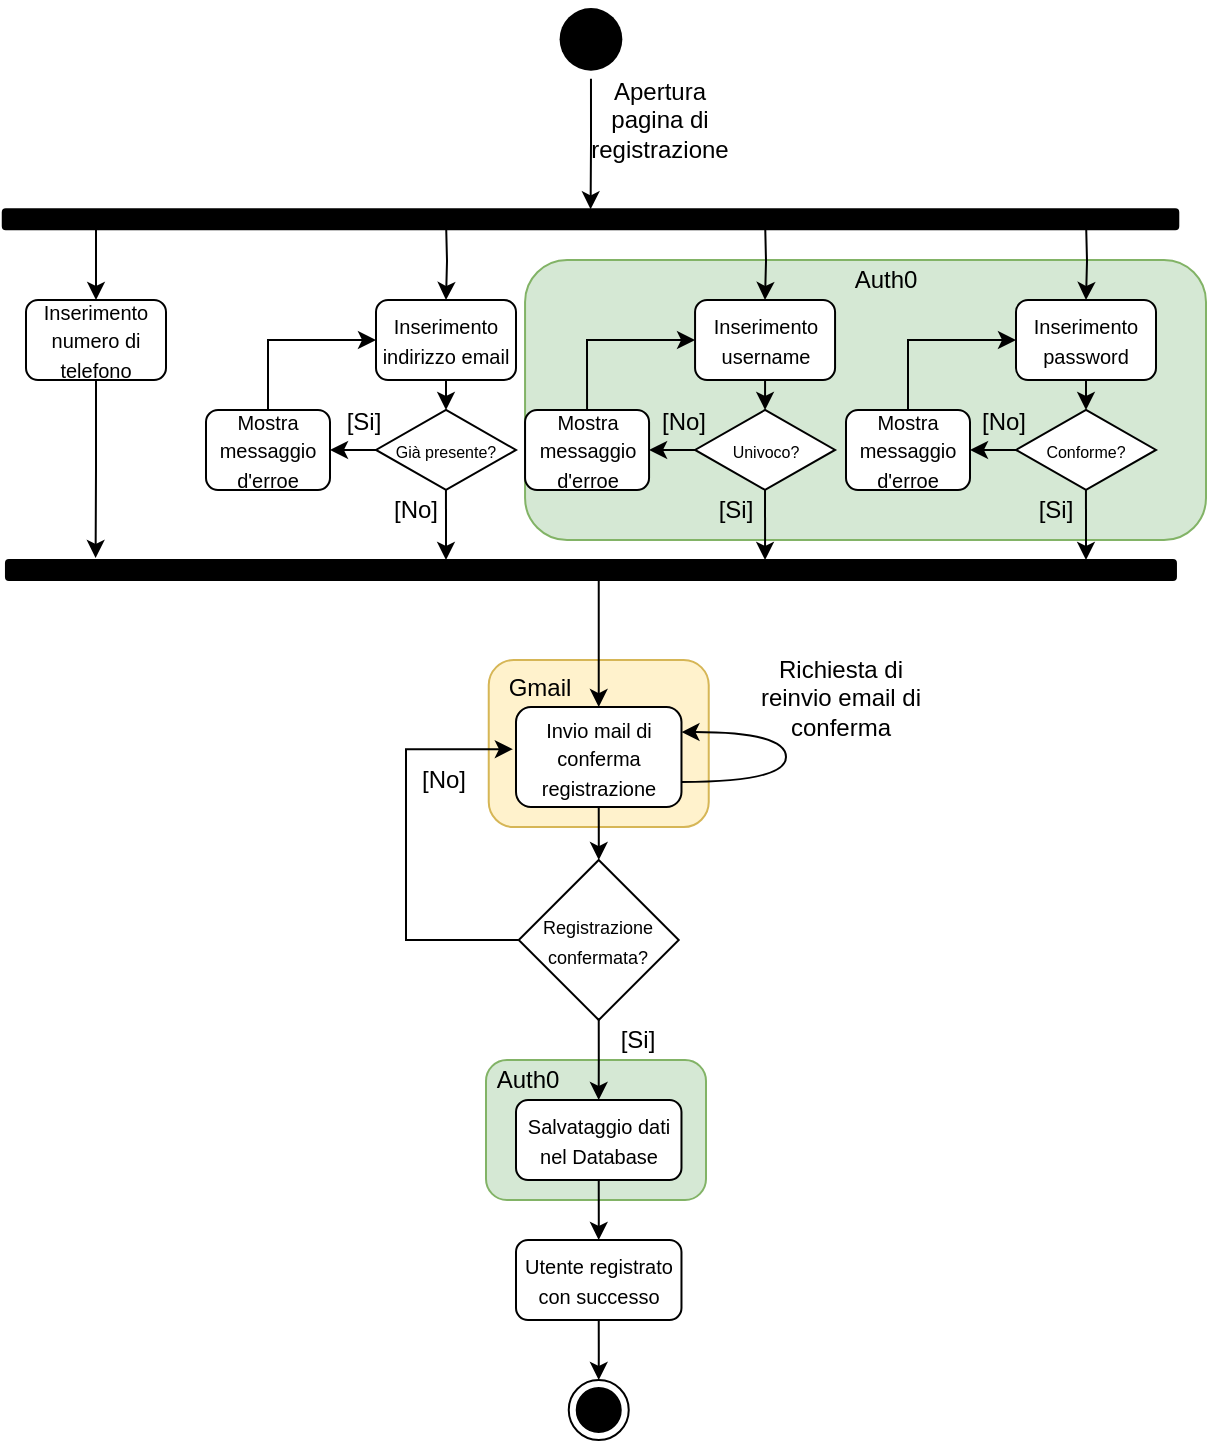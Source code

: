 <mxfile version="14.6.13" type="device"><diagram name="Pagina-1" id="lVRO8FN0cl4bYZhDUq4U"><mxGraphModel dx="4164" dy="1988" grid="1" gridSize="10" guides="1" tooltips="1" connect="1" arrows="1" fold="1" page="1" pageScale="1" pageWidth="1169" pageHeight="827" math="0" shadow="0"><root><mxCell id="0"/><mxCell id="1" parent="0"/><mxCell id="U5HEff4ooBVx23jfybkU-59" value="" style="rounded=1;whiteSpace=wrap;html=1;fillColor=#fff2cc;strokeColor=#d6b656;" vertex="1" parent="1"><mxGeometry x="-2218.63" y="-420" width="110" height="83.52" as="geometry"/></mxCell><mxCell id="U5HEff4ooBVx23jfybkU-57" value="" style="rounded=1;whiteSpace=wrap;html=1;fillColor=#d5e8d4;strokeColor=#82b366;" vertex="1" parent="1"><mxGeometry x="-2220" y="-220" width="110" height="70" as="geometry"/></mxCell><mxCell id="U5HEff4ooBVx23jfybkU-42" value="" style="rounded=1;whiteSpace=wrap;html=1;fillColor=#d5e8d4;strokeColor=#82b366;" vertex="1" parent="1"><mxGeometry x="-2200.47" y="-620" width="340.47" height="140" as="geometry"/></mxCell><mxCell id="U5HEff4ooBVx23jfybkU-1" style="edgeStyle=orthogonalEdgeStyle;rounded=0;orthogonalLoop=1;jettySize=auto;html=1;exitX=0.5;exitY=1;exitDx=0;exitDy=0;" edge="1" parent="1" source="TLCKmyuNRsxS-P79uv00-25" target="TLCKmyuNRsxS-P79uv00-31"><mxGeometry relative="1" as="geometry"><mxPoint x="-2210" y="-730" as="targetPoint"/></mxGeometry></mxCell><mxCell id="TLCKmyuNRsxS-P79uv00-25" value="" style="ellipse;html=1;shape=endState;fillColor=#000000;strokeColor=none;" parent="1" vertex="1"><mxGeometry x="-2187.2" y="-750" width="39.37" height="39.37" as="geometry"/></mxCell><mxCell id="TLCKmyuNRsxS-P79uv00-31" value="" style="html=1;points=[];perimeter=orthogonalPerimeter;fillColor=#000000;rounded=1;rotation=90;" parent="1" vertex="1"><mxGeometry x="-2172.74" y="-934.24" width="10" height="587.76" as="geometry"/></mxCell><mxCell id="U5HEff4ooBVx23jfybkU-11" style="edgeStyle=orthogonalEdgeStyle;rounded=0;orthogonalLoop=1;jettySize=auto;html=1;exitX=0.5;exitY=1;exitDx=0;exitDy=0;entryX=0.5;entryY=0;entryDx=0;entryDy=0;" edge="1" parent="1" source="TLCKmyuNRsxS-P79uv00-116" target="U5HEff4ooBVx23jfybkU-9"><mxGeometry relative="1" as="geometry"/></mxCell><mxCell id="TLCKmyuNRsxS-P79uv00-116" value="&lt;span style=&quot;font-size: 10px&quot;&gt;Inserimento indirizzo email&lt;br&gt;&lt;/span&gt;" style="rounded=1;whiteSpace=wrap;html=1;fillColor=#FFFFFF;" parent="1" vertex="1"><mxGeometry x="-2275" y="-600" width="70" height="40" as="geometry"/></mxCell><mxCell id="TLCKmyuNRsxS-P79uv00-122" value="" style="html=1;points=[];perimeter=orthogonalPerimeter;fillColor=#000000;rounded=1;rotation=90;" parent="1" vertex="1"><mxGeometry x="-2172.52" y="-757.5" width="10" height="585" as="geometry"/></mxCell><mxCell id="U5HEff4ooBVx23jfybkU-2" value="Apertura pagina di registrazione" style="text;html=1;strokeColor=none;fillColor=none;align=center;verticalAlign=middle;whiteSpace=wrap;rounded=0;" vertex="1" parent="1"><mxGeometry x="-2172.52" y="-700" width="80" height="20" as="geometry"/></mxCell><mxCell id="U5HEff4ooBVx23jfybkU-3" value="&lt;span style=&quot;font-size: 10px&quot;&gt;Inserimento numero di telefono&lt;br&gt;&lt;/span&gt;" style="rounded=1;whiteSpace=wrap;html=1;fillColor=#FFFFFF;" vertex="1" parent="1"><mxGeometry x="-2450" y="-600" width="70" height="40" as="geometry"/></mxCell><mxCell id="U5HEff4ooBVx23jfybkU-8" value="" style="endArrow=classic;html=1;edgeStyle=orthogonalEdgeStyle;rounded=0;" edge="1" parent="1" target="TLCKmyuNRsxS-P79uv00-116"><mxGeometry width="50" height="50" relative="1" as="geometry"><mxPoint x="-2240" y="-640" as="sourcePoint"/><mxPoint x="-2240.02" y="-710" as="targetPoint"/></mxGeometry></mxCell><mxCell id="U5HEff4ooBVx23jfybkU-18" style="edgeStyle=orthogonalEdgeStyle;rounded=0;orthogonalLoop=1;jettySize=auto;html=1;exitX=0;exitY=0.5;exitDx=0;exitDy=0;entryX=1;entryY=0.5;entryDx=0;entryDy=0;" edge="1" parent="1" source="U5HEff4ooBVx23jfybkU-9" target="U5HEff4ooBVx23jfybkU-16"><mxGeometry relative="1" as="geometry"/></mxCell><mxCell id="U5HEff4ooBVx23jfybkU-9" value="&lt;font style=&quot;font-size: 8px&quot;&gt;Già presente?&lt;/font&gt;" style="rhombus;whiteSpace=wrap;html=1;" vertex="1" parent="1"><mxGeometry x="-2275" y="-545.02" width="70" height="40" as="geometry"/></mxCell><mxCell id="U5HEff4ooBVx23jfybkU-13" value="" style="endArrow=classic;html=1;edgeStyle=orthogonalEdgeStyle;rounded=0;" edge="1" parent="1"><mxGeometry width="50" height="50" relative="1" as="geometry"><mxPoint x="-2240.02" y="-505.02" as="sourcePoint"/><mxPoint x="-2240" y="-470" as="targetPoint"/></mxGeometry></mxCell><mxCell id="U5HEff4ooBVx23jfybkU-14" value="[No]" style="text;html=1;strokeColor=none;fillColor=none;align=center;verticalAlign=middle;whiteSpace=wrap;rounded=0;" vertex="1" parent="1"><mxGeometry x="-2275" y="-505.02" width="40" height="20" as="geometry"/></mxCell><mxCell id="U5HEff4ooBVx23jfybkU-17" style="edgeStyle=orthogonalEdgeStyle;rounded=0;orthogonalLoop=1;jettySize=auto;html=1;exitX=0.5;exitY=0;exitDx=0;exitDy=0;entryX=0;entryY=0.5;entryDx=0;entryDy=0;" edge="1" parent="1" source="U5HEff4ooBVx23jfybkU-16" target="TLCKmyuNRsxS-P79uv00-116"><mxGeometry relative="1" as="geometry"/></mxCell><mxCell id="U5HEff4ooBVx23jfybkU-16" value="&lt;span style=&quot;font-size: 10px&quot;&gt;Mostra messaggio d'erroe&lt;br&gt;&lt;/span&gt;" style="rounded=1;whiteSpace=wrap;html=1;fillColor=#FFFFFF;" vertex="1" parent="1"><mxGeometry x="-2360" y="-545.02" width="62" height="40" as="geometry"/></mxCell><mxCell id="U5HEff4ooBVx23jfybkU-19" value="[Si]" style="text;html=1;strokeColor=none;fillColor=none;align=center;verticalAlign=middle;whiteSpace=wrap;rounded=0;" vertex="1" parent="1"><mxGeometry x="-2301" y="-549.02" width="40" height="20" as="geometry"/></mxCell><mxCell id="U5HEff4ooBVx23jfybkU-20" value="" style="endArrow=classic;html=1;edgeStyle=orthogonalEdgeStyle;rounded=0;" edge="1" parent="1" source="TLCKmyuNRsxS-P79uv00-31" target="U5HEff4ooBVx23jfybkU-3"><mxGeometry width="50" height="50" relative="1" as="geometry"><mxPoint x="-2430" y="-500" as="sourcePoint"/><mxPoint x="-2380" y="-550" as="targetPoint"/><Array as="points"><mxPoint x="-2415" y="-620"/><mxPoint x="-2415" y="-620"/></Array></mxGeometry></mxCell><mxCell id="U5HEff4ooBVx23jfybkU-21" value="" style="endArrow=classic;html=1;edgeStyle=orthogonalEdgeStyle;rounded=0;exitX=0.5;exitY=1;exitDx=0;exitDy=0;" edge="1" parent="1" source="U5HEff4ooBVx23jfybkU-3"><mxGeometry width="50" height="50" relative="1" as="geometry"><mxPoint x="-2415.2" y="-515.02" as="sourcePoint"/><mxPoint x="-2415.2" y="-471.02" as="targetPoint"/><Array as="points"/></mxGeometry></mxCell><mxCell id="U5HEff4ooBVx23jfybkU-22" style="edgeStyle=orthogonalEdgeStyle;rounded=0;orthogonalLoop=1;jettySize=auto;html=1;exitX=0.5;exitY=1;exitDx=0;exitDy=0;entryX=0.5;entryY=0;entryDx=0;entryDy=0;" edge="1" parent="1" source="U5HEff4ooBVx23jfybkU-23" target="U5HEff4ooBVx23jfybkU-26"><mxGeometry relative="1" as="geometry"/></mxCell><mxCell id="U5HEff4ooBVx23jfybkU-23" value="&lt;span style=&quot;font-size: 10px&quot;&gt;Inserimento username&lt;br&gt;&lt;/span&gt;" style="rounded=1;whiteSpace=wrap;html=1;fillColor=#FFFFFF;" vertex="1" parent="1"><mxGeometry x="-2115.47" y="-600" width="70" height="40" as="geometry"/></mxCell><mxCell id="U5HEff4ooBVx23jfybkU-24" value="" style="endArrow=classic;html=1;edgeStyle=orthogonalEdgeStyle;rounded=0;" edge="1" parent="1" target="U5HEff4ooBVx23jfybkU-23"><mxGeometry width="50" height="50" relative="1" as="geometry"><mxPoint x="-2080.47" y="-640" as="sourcePoint"/><mxPoint x="-2080.49" y="-710" as="targetPoint"/></mxGeometry></mxCell><mxCell id="U5HEff4ooBVx23jfybkU-25" style="edgeStyle=orthogonalEdgeStyle;rounded=0;orthogonalLoop=1;jettySize=auto;html=1;exitX=0;exitY=0.5;exitDx=0;exitDy=0;entryX=1;entryY=0.5;entryDx=0;entryDy=0;" edge="1" parent="1" source="U5HEff4ooBVx23jfybkU-26" target="U5HEff4ooBVx23jfybkU-30"><mxGeometry relative="1" as="geometry"/></mxCell><mxCell id="U5HEff4ooBVx23jfybkU-26" value="&lt;font style=&quot;font-size: 8px&quot;&gt;Univoco?&lt;/font&gt;" style="rhombus;whiteSpace=wrap;html=1;" vertex="1" parent="1"><mxGeometry x="-2115.47" y="-545.02" width="70" height="40" as="geometry"/></mxCell><mxCell id="U5HEff4ooBVx23jfybkU-27" value="" style="endArrow=classic;html=1;edgeStyle=orthogonalEdgeStyle;rounded=0;" edge="1" parent="1"><mxGeometry width="50" height="50" relative="1" as="geometry"><mxPoint x="-2080.49" y="-505.02" as="sourcePoint"/><mxPoint x="-2080.47" y="-470" as="targetPoint"/></mxGeometry></mxCell><mxCell id="U5HEff4ooBVx23jfybkU-28" value="[Si]" style="text;html=1;strokeColor=none;fillColor=none;align=center;verticalAlign=middle;whiteSpace=wrap;rounded=0;" vertex="1" parent="1"><mxGeometry x="-2115.47" y="-505.02" width="40" height="20" as="geometry"/></mxCell><mxCell id="U5HEff4ooBVx23jfybkU-29" style="edgeStyle=orthogonalEdgeStyle;rounded=0;orthogonalLoop=1;jettySize=auto;html=1;exitX=0.5;exitY=0;exitDx=0;exitDy=0;entryX=0;entryY=0.5;entryDx=0;entryDy=0;" edge="1" parent="1" source="U5HEff4ooBVx23jfybkU-30" target="U5HEff4ooBVx23jfybkU-23"><mxGeometry relative="1" as="geometry"/></mxCell><mxCell id="U5HEff4ooBVx23jfybkU-30" value="&lt;span style=&quot;font-size: 10px&quot;&gt;Mostra messaggio d'erroe&lt;br&gt;&lt;/span&gt;" style="rounded=1;whiteSpace=wrap;html=1;fillColor=#FFFFFF;" vertex="1" parent="1"><mxGeometry x="-2200.47" y="-545.02" width="62" height="40" as="geometry"/></mxCell><mxCell id="U5HEff4ooBVx23jfybkU-31" value="[No]" style="text;html=1;strokeColor=none;fillColor=none;align=center;verticalAlign=middle;whiteSpace=wrap;rounded=0;" vertex="1" parent="1"><mxGeometry x="-2141.47" y="-549.02" width="40" height="20" as="geometry"/></mxCell><mxCell id="U5HEff4ooBVx23jfybkU-32" style="edgeStyle=orthogonalEdgeStyle;rounded=0;orthogonalLoop=1;jettySize=auto;html=1;exitX=0.5;exitY=1;exitDx=0;exitDy=0;entryX=0.5;entryY=0;entryDx=0;entryDy=0;" edge="1" parent="1" source="U5HEff4ooBVx23jfybkU-33" target="U5HEff4ooBVx23jfybkU-36"><mxGeometry relative="1" as="geometry"/></mxCell><mxCell id="U5HEff4ooBVx23jfybkU-33" value="&lt;span style=&quot;font-size: 10px&quot;&gt;Inserimento&lt;br&gt;password&lt;br&gt;&lt;/span&gt;" style="rounded=1;whiteSpace=wrap;html=1;fillColor=#FFFFFF;" vertex="1" parent="1"><mxGeometry x="-1955.0" y="-600" width="70" height="40" as="geometry"/></mxCell><mxCell id="U5HEff4ooBVx23jfybkU-34" value="" style="endArrow=classic;html=1;edgeStyle=orthogonalEdgeStyle;rounded=0;" edge="1" parent="1" target="U5HEff4ooBVx23jfybkU-33"><mxGeometry width="50" height="50" relative="1" as="geometry"><mxPoint x="-1920.0" y="-640" as="sourcePoint"/><mxPoint x="-1920.02" y="-710" as="targetPoint"/></mxGeometry></mxCell><mxCell id="U5HEff4ooBVx23jfybkU-35" style="edgeStyle=orthogonalEdgeStyle;rounded=0;orthogonalLoop=1;jettySize=auto;html=1;exitX=0;exitY=0.5;exitDx=0;exitDy=0;entryX=1;entryY=0.5;entryDx=0;entryDy=0;" edge="1" parent="1" source="U5HEff4ooBVx23jfybkU-36" target="U5HEff4ooBVx23jfybkU-40"><mxGeometry relative="1" as="geometry"/></mxCell><mxCell id="U5HEff4ooBVx23jfybkU-36" value="&lt;font style=&quot;font-size: 8px&quot;&gt;Conforme?&lt;/font&gt;" style="rhombus;whiteSpace=wrap;html=1;" vertex="1" parent="1"><mxGeometry x="-1955.0" y="-545.02" width="70" height="40" as="geometry"/></mxCell><mxCell id="U5HEff4ooBVx23jfybkU-37" value="" style="endArrow=classic;html=1;edgeStyle=orthogonalEdgeStyle;rounded=0;" edge="1" parent="1"><mxGeometry width="50" height="50" relative="1" as="geometry"><mxPoint x="-1920.02" y="-505.02" as="sourcePoint"/><mxPoint x="-1920.0" y="-470" as="targetPoint"/></mxGeometry></mxCell><mxCell id="U5HEff4ooBVx23jfybkU-38" value="[Si]" style="text;html=1;strokeColor=none;fillColor=none;align=center;verticalAlign=middle;whiteSpace=wrap;rounded=0;" vertex="1" parent="1"><mxGeometry x="-1955.0" y="-505.02" width="40" height="20" as="geometry"/></mxCell><mxCell id="U5HEff4ooBVx23jfybkU-39" style="edgeStyle=orthogonalEdgeStyle;rounded=0;orthogonalLoop=1;jettySize=auto;html=1;exitX=0.5;exitY=0;exitDx=0;exitDy=0;entryX=0;entryY=0.5;entryDx=0;entryDy=0;" edge="1" parent="1" source="U5HEff4ooBVx23jfybkU-40" target="U5HEff4ooBVx23jfybkU-33"><mxGeometry relative="1" as="geometry"/></mxCell><mxCell id="U5HEff4ooBVx23jfybkU-40" value="&lt;span style=&quot;font-size: 10px&quot;&gt;Mostra messaggio d'erroe&lt;br&gt;&lt;/span&gt;" style="rounded=1;whiteSpace=wrap;html=1;fillColor=#FFFFFF;" vertex="1" parent="1"><mxGeometry x="-2040.0" y="-545.02" width="62" height="40" as="geometry"/></mxCell><mxCell id="U5HEff4ooBVx23jfybkU-41" value="[No]" style="text;html=1;strokeColor=none;fillColor=none;align=center;verticalAlign=middle;whiteSpace=wrap;rounded=0;" vertex="1" parent="1"><mxGeometry x="-1981.0" y="-549.02" width="40" height="20" as="geometry"/></mxCell><mxCell id="U5HEff4ooBVx23jfybkU-43" value="Auth0" style="text;html=1;strokeColor=none;fillColor=none;align=center;verticalAlign=middle;whiteSpace=wrap;rounded=0;" vertex="1" parent="1"><mxGeometry x="-2040" y="-620" width="40" height="20" as="geometry"/></mxCell><mxCell id="U5HEff4ooBVx23jfybkU-49" style="edgeStyle=orthogonalEdgeStyle;rounded=0;orthogonalLoop=1;jettySize=auto;html=1;exitX=0.5;exitY=1;exitDx=0;exitDy=0;" edge="1" parent="1" source="U5HEff4ooBVx23jfybkU-45" target="U5HEff4ooBVx23jfybkU-47"><mxGeometry relative="1" as="geometry"/></mxCell><mxCell id="U5HEff4ooBVx23jfybkU-45" value="&lt;span style=&quot;font-size: 10px&quot;&gt;Invio mail di conferma registrazione&lt;br&gt;&lt;/span&gt;" style="rounded=1;whiteSpace=wrap;html=1;fillColor=#FFFFFF;" vertex="1" parent="1"><mxGeometry x="-2205" y="-396.48" width="82.74" height="50" as="geometry"/></mxCell><mxCell id="U5HEff4ooBVx23jfybkU-46" value="" style="endArrow=classic;html=1;entryX=0.5;entryY=0;entryDx=0;entryDy=0;" edge="1" parent="1" source="TLCKmyuNRsxS-P79uv00-122" target="U5HEff4ooBVx23jfybkU-45"><mxGeometry width="50" height="50" relative="1" as="geometry"><mxPoint x="-2235" y="-390" as="sourcePoint"/><mxPoint x="-2185" y="-440" as="targetPoint"/></mxGeometry></mxCell><mxCell id="U5HEff4ooBVx23jfybkU-52" style="edgeStyle=orthogonalEdgeStyle;rounded=0;orthogonalLoop=1;jettySize=auto;html=1;exitX=0.5;exitY=1;exitDx=0;exitDy=0;" edge="1" parent="1" source="U5HEff4ooBVx23jfybkU-47" target="U5HEff4ooBVx23jfybkU-51"><mxGeometry relative="1" as="geometry"/></mxCell><mxCell id="U5HEff4ooBVx23jfybkU-63" style="rounded=0;orthogonalLoop=1;jettySize=auto;html=1;exitX=0;exitY=0.5;exitDx=0;exitDy=0;entryX=-0.019;entryY=0.421;entryDx=0;entryDy=0;entryPerimeter=0;edgeStyle=orthogonalEdgeStyle;" edge="1" parent="1" source="U5HEff4ooBVx23jfybkU-47" target="U5HEff4ooBVx23jfybkU-45"><mxGeometry relative="1" as="geometry"><Array as="points"><mxPoint x="-2260" y="-280"/><mxPoint x="-2260" y="-375"/></Array></mxGeometry></mxCell><mxCell id="U5HEff4ooBVx23jfybkU-47" value="&lt;font style=&quot;font-size: 9px&quot;&gt;Registrazione&lt;br&gt;confermata?&lt;/font&gt;" style="rhombus;whiteSpace=wrap;html=1;" vertex="1" parent="1"><mxGeometry x="-2203.63" y="-320" width="80" height="80" as="geometry"/></mxCell><mxCell id="U5HEff4ooBVx23jfybkU-56" style="edgeStyle=orthogonalEdgeStyle;rounded=0;orthogonalLoop=1;jettySize=auto;html=1;exitX=0.5;exitY=1;exitDx=0;exitDy=0;" edge="1" parent="1" source="U5HEff4ooBVx23jfybkU-51" target="U5HEff4ooBVx23jfybkU-53"><mxGeometry relative="1" as="geometry"/></mxCell><mxCell id="U5HEff4ooBVx23jfybkU-51" value="&lt;span style=&quot;font-size: 10px&quot;&gt;Salvataggio dati nel Database&lt;br&gt;&lt;/span&gt;" style="rounded=1;whiteSpace=wrap;html=1;fillColor=#FFFFFF;" vertex="1" parent="1"><mxGeometry x="-2205" y="-200" width="82.74" height="40" as="geometry"/></mxCell><mxCell id="U5HEff4ooBVx23jfybkU-55" style="edgeStyle=orthogonalEdgeStyle;rounded=0;orthogonalLoop=1;jettySize=auto;html=1;exitX=0.5;exitY=1;exitDx=0;exitDy=0;" edge="1" parent="1" source="U5HEff4ooBVx23jfybkU-53" target="U5HEff4ooBVx23jfybkU-54"><mxGeometry relative="1" as="geometry"/></mxCell><mxCell id="U5HEff4ooBVx23jfybkU-53" value="&lt;span style=&quot;font-size: 10px&quot;&gt;Utente registrato con successo&lt;br&gt;&lt;/span&gt;" style="rounded=1;whiteSpace=wrap;html=1;fillColor=#FFFFFF;" vertex="1" parent="1"><mxGeometry x="-2205" y="-130" width="82.74" height="40" as="geometry"/></mxCell><mxCell id="U5HEff4ooBVx23jfybkU-54" value="" style="ellipse;html=1;shape=endState;fillColor=#000000;" vertex="1" parent="1"><mxGeometry x="-2178.63" y="-60" width="30" height="30" as="geometry"/></mxCell><mxCell id="U5HEff4ooBVx23jfybkU-58" value="Auth0" style="text;html=1;strokeColor=none;fillColor=none;align=center;verticalAlign=middle;whiteSpace=wrap;rounded=0;" vertex="1" parent="1"><mxGeometry x="-2218.63" y="-220" width="40" height="20" as="geometry"/></mxCell><mxCell id="U5HEff4ooBVx23jfybkU-60" value="Gmail" style="text;html=1;strokeColor=none;fillColor=none;align=center;verticalAlign=middle;whiteSpace=wrap;rounded=0;" vertex="1" parent="1"><mxGeometry x="-2212.74" y="-416.48" width="40" height="20" as="geometry"/></mxCell><mxCell id="U5HEff4ooBVx23jfybkU-61" style="edgeStyle=orthogonalEdgeStyle;rounded=0;orthogonalLoop=1;jettySize=auto;html=1;exitX=1;exitY=0.75;exitDx=0;exitDy=0;entryX=1;entryY=0.25;entryDx=0;entryDy=0;curved=1;" edge="1" parent="1" source="U5HEff4ooBVx23jfybkU-45" target="U5HEff4ooBVx23jfybkU-45"><mxGeometry relative="1" as="geometry"><Array as="points"><mxPoint x="-2070" y="-359"/><mxPoint x="-2070" y="-384"/></Array></mxGeometry></mxCell><mxCell id="U5HEff4ooBVx23jfybkU-62" value="Richiesta di reinvio email di conferma" style="text;html=1;strokeColor=none;fillColor=none;align=center;verticalAlign=middle;whiteSpace=wrap;rounded=0;" vertex="1" parent="1"><mxGeometry x="-2085.47" y="-413" width="85.47" height="23" as="geometry"/></mxCell><mxCell id="U5HEff4ooBVx23jfybkU-64" value="[Si]" style="text;html=1;strokeColor=none;fillColor=none;align=center;verticalAlign=middle;whiteSpace=wrap;rounded=0;" vertex="1" parent="1"><mxGeometry x="-2163.63" y="-240.0" width="40" height="20" as="geometry"/></mxCell><mxCell id="U5HEff4ooBVx23jfybkU-65" value="[No]" style="text;html=1;strokeColor=none;fillColor=none;align=center;verticalAlign=middle;whiteSpace=wrap;rounded=0;" vertex="1" parent="1"><mxGeometry x="-2261" y="-370" width="40" height="20" as="geometry"/></mxCell></root></mxGraphModel></diagram></mxfile>